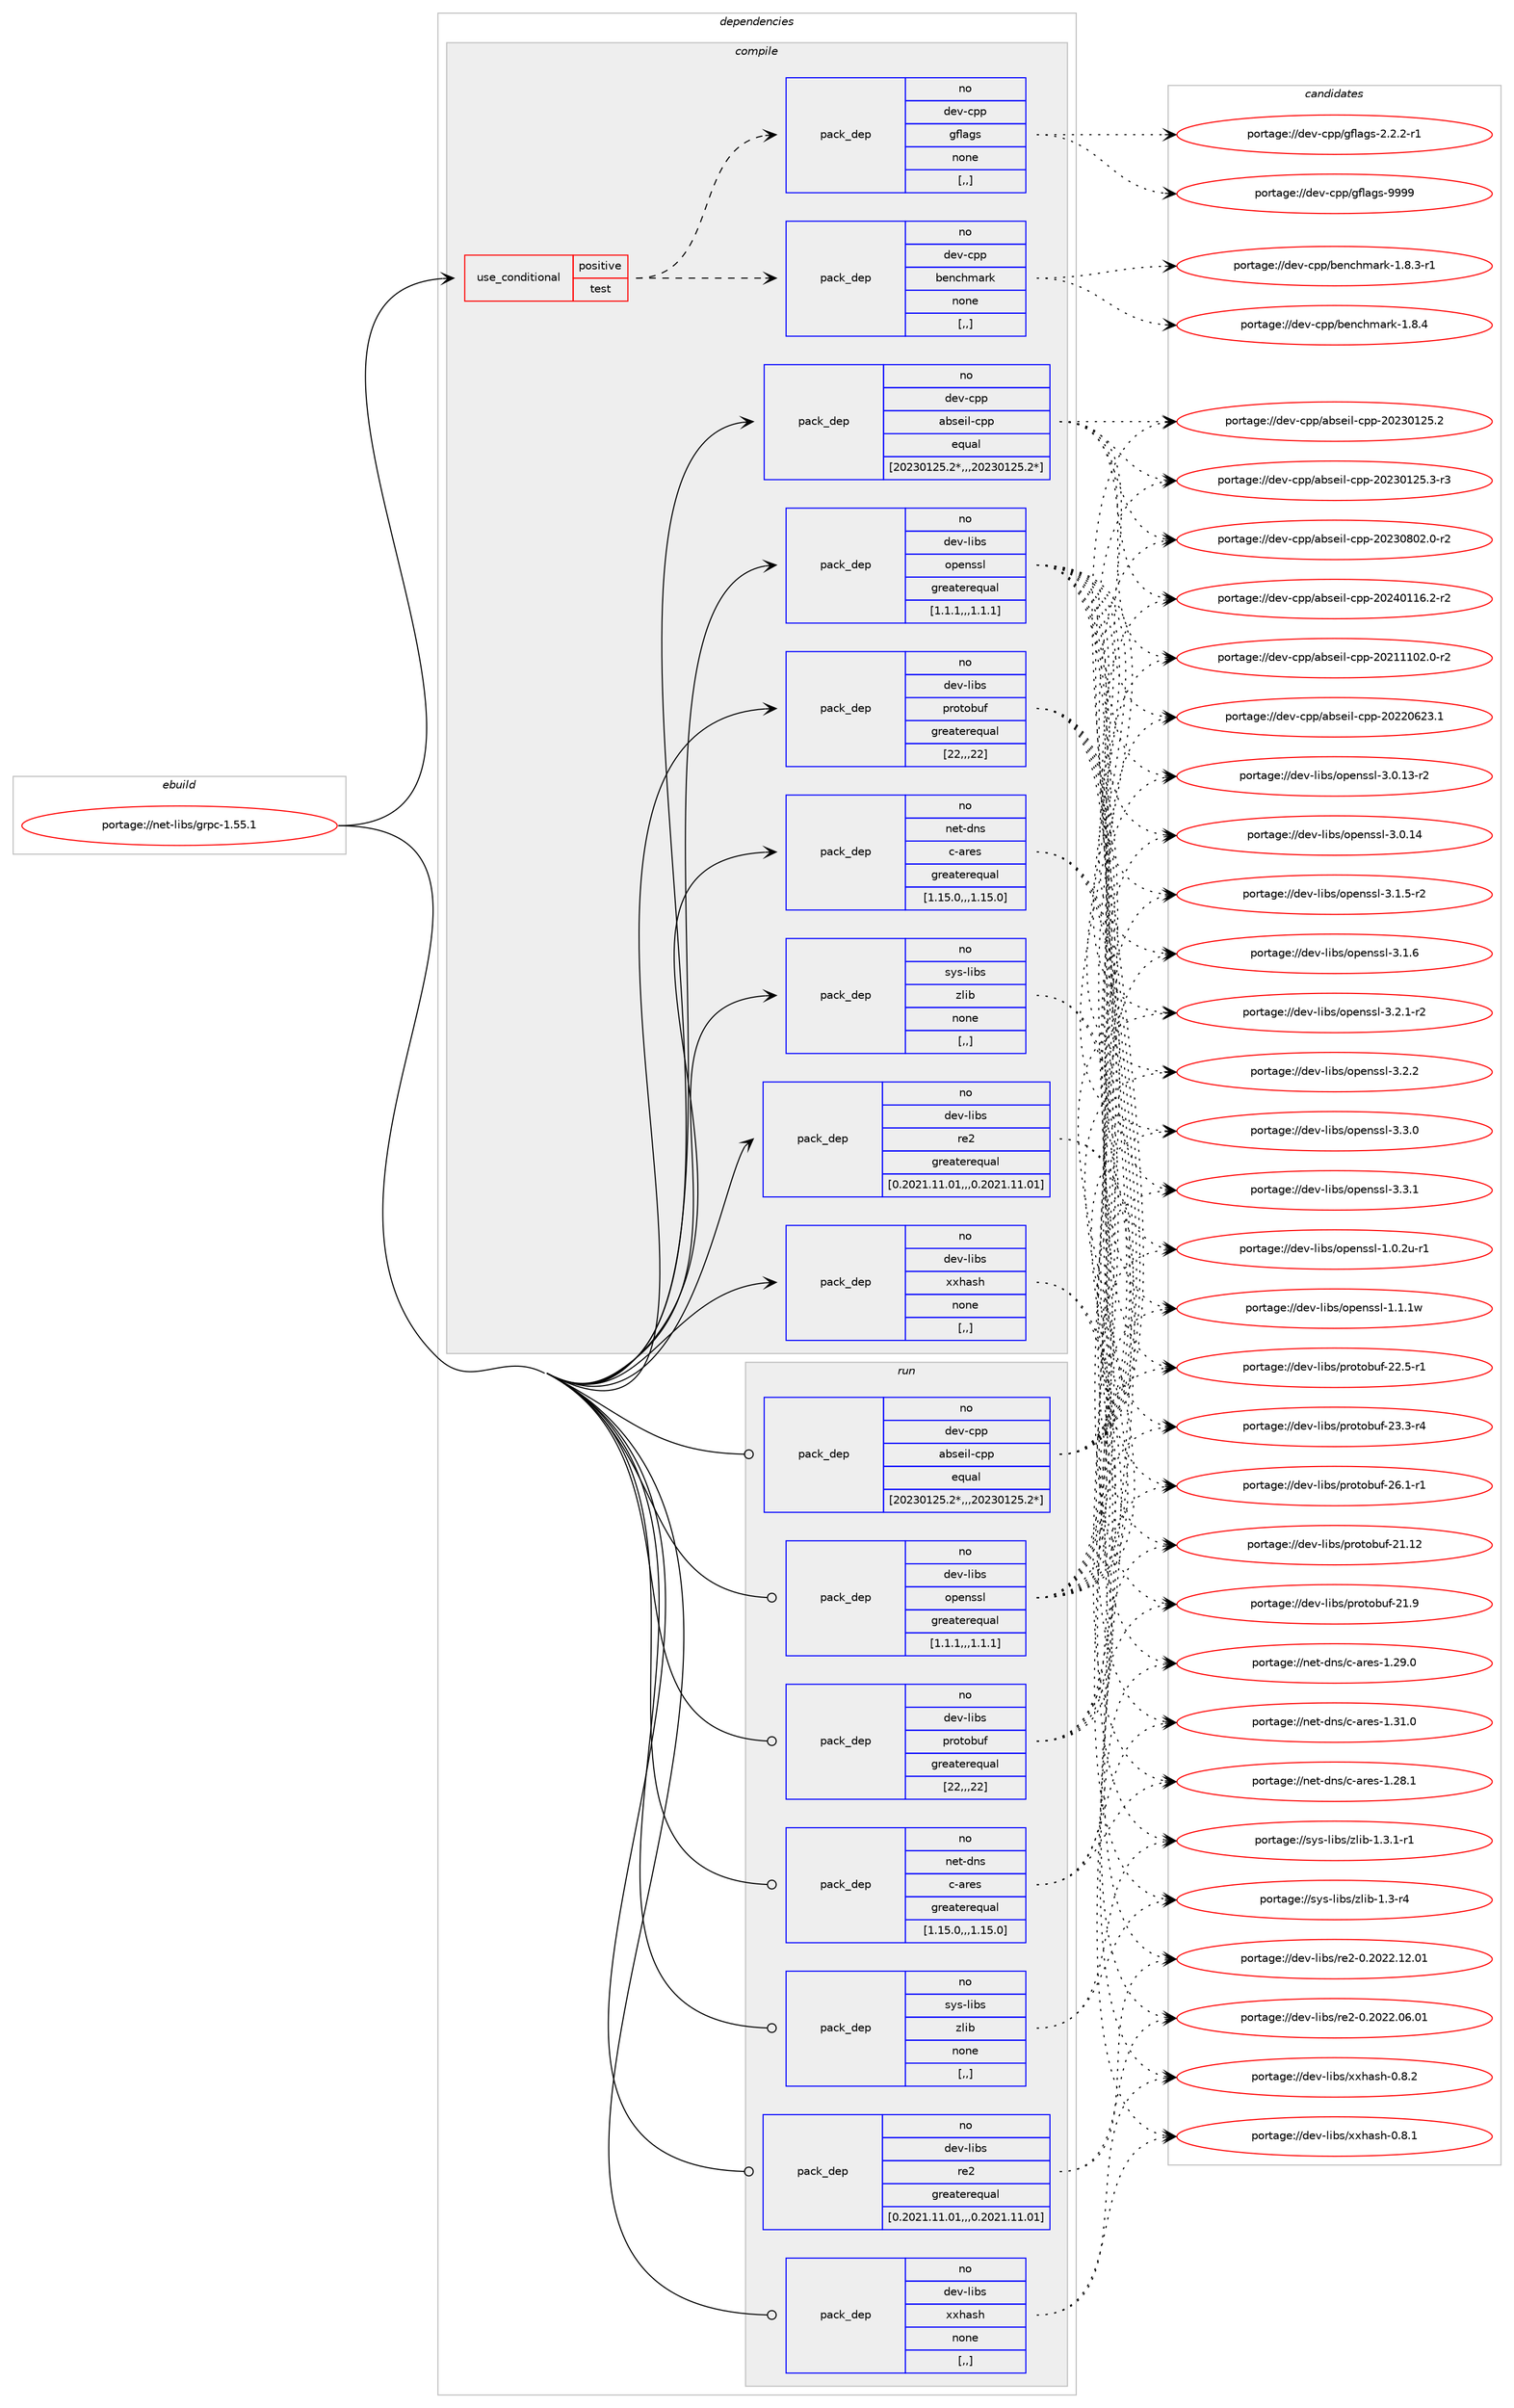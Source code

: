digraph prolog {

# *************
# Graph options
# *************

newrank=true;
concentrate=true;
compound=true;
graph [rankdir=LR,fontname=Helvetica,fontsize=10,ranksep=1.5];#, ranksep=2.5, nodesep=0.2];
edge  [arrowhead=vee];
node  [fontname=Helvetica,fontsize=10];

# **********
# The ebuild
# **********

subgraph cluster_leftcol {
color=gray;
rank=same;
label=<<i>ebuild</i>>;
id [label="portage://net-libs/grpc-1.55.1", color=red, width=4, href="../net-libs/grpc-1.55.1.svg"];
}

# ****************
# The dependencies
# ****************

subgraph cluster_midcol {
color=gray;
label=<<i>dependencies</i>>;
subgraph cluster_compile {
fillcolor="#eeeeee";
style=filled;
label=<<i>compile</i>>;
subgraph cond91017 {
dependency349795 [label=<<TABLE BORDER="0" CELLBORDER="1" CELLSPACING="0" CELLPADDING="4"><TR><TD ROWSPAN="3" CELLPADDING="10">use_conditional</TD></TR><TR><TD>positive</TD></TR><TR><TD>test</TD></TR></TABLE>>, shape=none, color=red];
subgraph pack256188 {
dependency349796 [label=<<TABLE BORDER="0" CELLBORDER="1" CELLSPACING="0" CELLPADDING="4" WIDTH="220"><TR><TD ROWSPAN="6" CELLPADDING="30">pack_dep</TD></TR><TR><TD WIDTH="110">no</TD></TR><TR><TD>dev-cpp</TD></TR><TR><TD>benchmark</TD></TR><TR><TD>none</TD></TR><TR><TD>[,,]</TD></TR></TABLE>>, shape=none, color=blue];
}
dependency349795:e -> dependency349796:w [weight=20,style="dashed",arrowhead="vee"];
subgraph pack256189 {
dependency349797 [label=<<TABLE BORDER="0" CELLBORDER="1" CELLSPACING="0" CELLPADDING="4" WIDTH="220"><TR><TD ROWSPAN="6" CELLPADDING="30">pack_dep</TD></TR><TR><TD WIDTH="110">no</TD></TR><TR><TD>dev-cpp</TD></TR><TR><TD>gflags</TD></TR><TR><TD>none</TD></TR><TR><TD>[,,]</TD></TR></TABLE>>, shape=none, color=blue];
}
dependency349795:e -> dependency349797:w [weight=20,style="dashed",arrowhead="vee"];
}
id:e -> dependency349795:w [weight=20,style="solid",arrowhead="vee"];
subgraph pack256190 {
dependency349798 [label=<<TABLE BORDER="0" CELLBORDER="1" CELLSPACING="0" CELLPADDING="4" WIDTH="220"><TR><TD ROWSPAN="6" CELLPADDING="30">pack_dep</TD></TR><TR><TD WIDTH="110">no</TD></TR><TR><TD>dev-cpp</TD></TR><TR><TD>abseil-cpp</TD></TR><TR><TD>equal</TD></TR><TR><TD>[20230125.2*,,,20230125.2*]</TD></TR></TABLE>>, shape=none, color=blue];
}
id:e -> dependency349798:w [weight=20,style="solid",arrowhead="vee"];
subgraph pack256191 {
dependency349799 [label=<<TABLE BORDER="0" CELLBORDER="1" CELLSPACING="0" CELLPADDING="4" WIDTH="220"><TR><TD ROWSPAN="6" CELLPADDING="30">pack_dep</TD></TR><TR><TD WIDTH="110">no</TD></TR><TR><TD>dev-libs</TD></TR><TR><TD>openssl</TD></TR><TR><TD>greaterequal</TD></TR><TR><TD>[1.1.1,,,1.1.1]</TD></TR></TABLE>>, shape=none, color=blue];
}
id:e -> dependency349799:w [weight=20,style="solid",arrowhead="vee"];
subgraph pack256192 {
dependency349800 [label=<<TABLE BORDER="0" CELLBORDER="1" CELLSPACING="0" CELLPADDING="4" WIDTH="220"><TR><TD ROWSPAN="6" CELLPADDING="30">pack_dep</TD></TR><TR><TD WIDTH="110">no</TD></TR><TR><TD>dev-libs</TD></TR><TR><TD>protobuf</TD></TR><TR><TD>greaterequal</TD></TR><TR><TD>[22,,,22]</TD></TR></TABLE>>, shape=none, color=blue];
}
id:e -> dependency349800:w [weight=20,style="solid",arrowhead="vee"];
subgraph pack256193 {
dependency349801 [label=<<TABLE BORDER="0" CELLBORDER="1" CELLSPACING="0" CELLPADDING="4" WIDTH="220"><TR><TD ROWSPAN="6" CELLPADDING="30">pack_dep</TD></TR><TR><TD WIDTH="110">no</TD></TR><TR><TD>dev-libs</TD></TR><TR><TD>re2</TD></TR><TR><TD>greaterequal</TD></TR><TR><TD>[0.2021.11.01,,,0.2021.11.01]</TD></TR></TABLE>>, shape=none, color=blue];
}
id:e -> dependency349801:w [weight=20,style="solid",arrowhead="vee"];
subgraph pack256194 {
dependency349802 [label=<<TABLE BORDER="0" CELLBORDER="1" CELLSPACING="0" CELLPADDING="4" WIDTH="220"><TR><TD ROWSPAN="6" CELLPADDING="30">pack_dep</TD></TR><TR><TD WIDTH="110">no</TD></TR><TR><TD>dev-libs</TD></TR><TR><TD>xxhash</TD></TR><TR><TD>none</TD></TR><TR><TD>[,,]</TD></TR></TABLE>>, shape=none, color=blue];
}
id:e -> dependency349802:w [weight=20,style="solid",arrowhead="vee"];
subgraph pack256195 {
dependency349803 [label=<<TABLE BORDER="0" CELLBORDER="1" CELLSPACING="0" CELLPADDING="4" WIDTH="220"><TR><TD ROWSPAN="6" CELLPADDING="30">pack_dep</TD></TR><TR><TD WIDTH="110">no</TD></TR><TR><TD>net-dns</TD></TR><TR><TD>c-ares</TD></TR><TR><TD>greaterequal</TD></TR><TR><TD>[1.15.0,,,1.15.0]</TD></TR></TABLE>>, shape=none, color=blue];
}
id:e -> dependency349803:w [weight=20,style="solid",arrowhead="vee"];
subgraph pack256196 {
dependency349804 [label=<<TABLE BORDER="0" CELLBORDER="1" CELLSPACING="0" CELLPADDING="4" WIDTH="220"><TR><TD ROWSPAN="6" CELLPADDING="30">pack_dep</TD></TR><TR><TD WIDTH="110">no</TD></TR><TR><TD>sys-libs</TD></TR><TR><TD>zlib</TD></TR><TR><TD>none</TD></TR><TR><TD>[,,]</TD></TR></TABLE>>, shape=none, color=blue];
}
id:e -> dependency349804:w [weight=20,style="solid",arrowhead="vee"];
}
subgraph cluster_compileandrun {
fillcolor="#eeeeee";
style=filled;
label=<<i>compile and run</i>>;
}
subgraph cluster_run {
fillcolor="#eeeeee";
style=filled;
label=<<i>run</i>>;
subgraph pack256197 {
dependency349805 [label=<<TABLE BORDER="0" CELLBORDER="1" CELLSPACING="0" CELLPADDING="4" WIDTH="220"><TR><TD ROWSPAN="6" CELLPADDING="30">pack_dep</TD></TR><TR><TD WIDTH="110">no</TD></TR><TR><TD>dev-cpp</TD></TR><TR><TD>abseil-cpp</TD></TR><TR><TD>equal</TD></TR><TR><TD>[20230125.2*,,,20230125.2*]</TD></TR></TABLE>>, shape=none, color=blue];
}
id:e -> dependency349805:w [weight=20,style="solid",arrowhead="odot"];
subgraph pack256198 {
dependency349806 [label=<<TABLE BORDER="0" CELLBORDER="1" CELLSPACING="0" CELLPADDING="4" WIDTH="220"><TR><TD ROWSPAN="6" CELLPADDING="30">pack_dep</TD></TR><TR><TD WIDTH="110">no</TD></TR><TR><TD>dev-libs</TD></TR><TR><TD>openssl</TD></TR><TR><TD>greaterequal</TD></TR><TR><TD>[1.1.1,,,1.1.1]</TD></TR></TABLE>>, shape=none, color=blue];
}
id:e -> dependency349806:w [weight=20,style="solid",arrowhead="odot"];
subgraph pack256199 {
dependency349807 [label=<<TABLE BORDER="0" CELLBORDER="1" CELLSPACING="0" CELLPADDING="4" WIDTH="220"><TR><TD ROWSPAN="6" CELLPADDING="30">pack_dep</TD></TR><TR><TD WIDTH="110">no</TD></TR><TR><TD>dev-libs</TD></TR><TR><TD>protobuf</TD></TR><TR><TD>greaterequal</TD></TR><TR><TD>[22,,,22]</TD></TR></TABLE>>, shape=none, color=blue];
}
id:e -> dependency349807:w [weight=20,style="solid",arrowhead="odot"];
subgraph pack256200 {
dependency349808 [label=<<TABLE BORDER="0" CELLBORDER="1" CELLSPACING="0" CELLPADDING="4" WIDTH="220"><TR><TD ROWSPAN="6" CELLPADDING="30">pack_dep</TD></TR><TR><TD WIDTH="110">no</TD></TR><TR><TD>dev-libs</TD></TR><TR><TD>re2</TD></TR><TR><TD>greaterequal</TD></TR><TR><TD>[0.2021.11.01,,,0.2021.11.01]</TD></TR></TABLE>>, shape=none, color=blue];
}
id:e -> dependency349808:w [weight=20,style="solid",arrowhead="odot"];
subgraph pack256201 {
dependency349809 [label=<<TABLE BORDER="0" CELLBORDER="1" CELLSPACING="0" CELLPADDING="4" WIDTH="220"><TR><TD ROWSPAN="6" CELLPADDING="30">pack_dep</TD></TR><TR><TD WIDTH="110">no</TD></TR><TR><TD>dev-libs</TD></TR><TR><TD>xxhash</TD></TR><TR><TD>none</TD></TR><TR><TD>[,,]</TD></TR></TABLE>>, shape=none, color=blue];
}
id:e -> dependency349809:w [weight=20,style="solid",arrowhead="odot"];
subgraph pack256202 {
dependency349810 [label=<<TABLE BORDER="0" CELLBORDER="1" CELLSPACING="0" CELLPADDING="4" WIDTH="220"><TR><TD ROWSPAN="6" CELLPADDING="30">pack_dep</TD></TR><TR><TD WIDTH="110">no</TD></TR><TR><TD>net-dns</TD></TR><TR><TD>c-ares</TD></TR><TR><TD>greaterequal</TD></TR><TR><TD>[1.15.0,,,1.15.0]</TD></TR></TABLE>>, shape=none, color=blue];
}
id:e -> dependency349810:w [weight=20,style="solid",arrowhead="odot"];
subgraph pack256203 {
dependency349811 [label=<<TABLE BORDER="0" CELLBORDER="1" CELLSPACING="0" CELLPADDING="4" WIDTH="220"><TR><TD ROWSPAN="6" CELLPADDING="30">pack_dep</TD></TR><TR><TD WIDTH="110">no</TD></TR><TR><TD>sys-libs</TD></TR><TR><TD>zlib</TD></TR><TR><TD>none</TD></TR><TR><TD>[,,]</TD></TR></TABLE>>, shape=none, color=blue];
}
id:e -> dependency349811:w [weight=20,style="solid",arrowhead="odot"];
}
}

# **************
# The candidates
# **************

subgraph cluster_choices {
rank=same;
color=gray;
label=<<i>candidates</i>>;

subgraph choice256188 {
color=black;
nodesep=1;
choice1001011184599112112479810111099104109971141074549465646514511449 [label="portage://dev-cpp/benchmark-1.8.3-r1", color=red, width=4,href="../dev-cpp/benchmark-1.8.3-r1.svg"];
choice100101118459911211247981011109910410997114107454946564652 [label="portage://dev-cpp/benchmark-1.8.4", color=red, width=4,href="../dev-cpp/benchmark-1.8.4.svg"];
dependency349796:e -> choice1001011184599112112479810111099104109971141074549465646514511449:w [style=dotted,weight="100"];
dependency349796:e -> choice100101118459911211247981011109910410997114107454946564652:w [style=dotted,weight="100"];
}
subgraph choice256189 {
color=black;
nodesep=1;
choice100101118459911211247103102108971031154550465046504511449 [label="portage://dev-cpp/gflags-2.2.2-r1", color=red, width=4,href="../dev-cpp/gflags-2.2.2-r1.svg"];
choice100101118459911211247103102108971031154557575757 [label="portage://dev-cpp/gflags-9999", color=red, width=4,href="../dev-cpp/gflags-9999.svg"];
dependency349797:e -> choice100101118459911211247103102108971031154550465046504511449:w [style=dotted,weight="100"];
dependency349797:e -> choice100101118459911211247103102108971031154557575757:w [style=dotted,weight="100"];
}
subgraph choice256190 {
color=black;
nodesep=1;
choice1001011184599112112479798115101105108459911211245504850494949485046484511450 [label="portage://dev-cpp/abseil-cpp-20211102.0-r2", color=red, width=4,href="../dev-cpp/abseil-cpp-20211102.0-r2.svg"];
choice100101118459911211247979811510110510845991121124550485050485450514649 [label="portage://dev-cpp/abseil-cpp-20220623.1", color=red, width=4,href="../dev-cpp/abseil-cpp-20220623.1.svg"];
choice100101118459911211247979811510110510845991121124550485051484950534650 [label="portage://dev-cpp/abseil-cpp-20230125.2", color=red, width=4,href="../dev-cpp/abseil-cpp-20230125.2.svg"];
choice1001011184599112112479798115101105108459911211245504850514849505346514511451 [label="portage://dev-cpp/abseil-cpp-20230125.3-r3", color=red, width=4,href="../dev-cpp/abseil-cpp-20230125.3-r3.svg"];
choice1001011184599112112479798115101105108459911211245504850514856485046484511450 [label="portage://dev-cpp/abseil-cpp-20230802.0-r2", color=red, width=4,href="../dev-cpp/abseil-cpp-20230802.0-r2.svg"];
choice1001011184599112112479798115101105108459911211245504850524849495446504511450 [label="portage://dev-cpp/abseil-cpp-20240116.2-r2", color=red, width=4,href="../dev-cpp/abseil-cpp-20240116.2-r2.svg"];
dependency349798:e -> choice1001011184599112112479798115101105108459911211245504850494949485046484511450:w [style=dotted,weight="100"];
dependency349798:e -> choice100101118459911211247979811510110510845991121124550485050485450514649:w [style=dotted,weight="100"];
dependency349798:e -> choice100101118459911211247979811510110510845991121124550485051484950534650:w [style=dotted,weight="100"];
dependency349798:e -> choice1001011184599112112479798115101105108459911211245504850514849505346514511451:w [style=dotted,weight="100"];
dependency349798:e -> choice1001011184599112112479798115101105108459911211245504850514856485046484511450:w [style=dotted,weight="100"];
dependency349798:e -> choice1001011184599112112479798115101105108459911211245504850524849495446504511450:w [style=dotted,weight="100"];
}
subgraph choice256191 {
color=black;
nodesep=1;
choice1001011184510810598115471111121011101151151084549464846501174511449 [label="portage://dev-libs/openssl-1.0.2u-r1", color=red, width=4,href="../dev-libs/openssl-1.0.2u-r1.svg"];
choice100101118451081059811547111112101110115115108454946494649119 [label="portage://dev-libs/openssl-1.1.1w", color=red, width=4,href="../dev-libs/openssl-1.1.1w.svg"];
choice100101118451081059811547111112101110115115108455146484649514511450 [label="portage://dev-libs/openssl-3.0.13-r2", color=red, width=4,href="../dev-libs/openssl-3.0.13-r2.svg"];
choice10010111845108105981154711111210111011511510845514648464952 [label="portage://dev-libs/openssl-3.0.14", color=red, width=4,href="../dev-libs/openssl-3.0.14.svg"];
choice1001011184510810598115471111121011101151151084551464946534511450 [label="portage://dev-libs/openssl-3.1.5-r2", color=red, width=4,href="../dev-libs/openssl-3.1.5-r2.svg"];
choice100101118451081059811547111112101110115115108455146494654 [label="portage://dev-libs/openssl-3.1.6", color=red, width=4,href="../dev-libs/openssl-3.1.6.svg"];
choice1001011184510810598115471111121011101151151084551465046494511450 [label="portage://dev-libs/openssl-3.2.1-r2", color=red, width=4,href="../dev-libs/openssl-3.2.1-r2.svg"];
choice100101118451081059811547111112101110115115108455146504650 [label="portage://dev-libs/openssl-3.2.2", color=red, width=4,href="../dev-libs/openssl-3.2.2.svg"];
choice100101118451081059811547111112101110115115108455146514648 [label="portage://dev-libs/openssl-3.3.0", color=red, width=4,href="../dev-libs/openssl-3.3.0.svg"];
choice100101118451081059811547111112101110115115108455146514649 [label="portage://dev-libs/openssl-3.3.1", color=red, width=4,href="../dev-libs/openssl-3.3.1.svg"];
dependency349799:e -> choice1001011184510810598115471111121011101151151084549464846501174511449:w [style=dotted,weight="100"];
dependency349799:e -> choice100101118451081059811547111112101110115115108454946494649119:w [style=dotted,weight="100"];
dependency349799:e -> choice100101118451081059811547111112101110115115108455146484649514511450:w [style=dotted,weight="100"];
dependency349799:e -> choice10010111845108105981154711111210111011511510845514648464952:w [style=dotted,weight="100"];
dependency349799:e -> choice1001011184510810598115471111121011101151151084551464946534511450:w [style=dotted,weight="100"];
dependency349799:e -> choice100101118451081059811547111112101110115115108455146494654:w [style=dotted,weight="100"];
dependency349799:e -> choice1001011184510810598115471111121011101151151084551465046494511450:w [style=dotted,weight="100"];
dependency349799:e -> choice100101118451081059811547111112101110115115108455146504650:w [style=dotted,weight="100"];
dependency349799:e -> choice100101118451081059811547111112101110115115108455146514648:w [style=dotted,weight="100"];
dependency349799:e -> choice100101118451081059811547111112101110115115108455146514649:w [style=dotted,weight="100"];
}
subgraph choice256192 {
color=black;
nodesep=1;
choice10010111845108105981154711211411111611198117102455049464950 [label="portage://dev-libs/protobuf-21.12", color=red, width=4,href="../dev-libs/protobuf-21.12.svg"];
choice100101118451081059811547112114111116111981171024550494657 [label="portage://dev-libs/protobuf-21.9", color=red, width=4,href="../dev-libs/protobuf-21.9.svg"];
choice1001011184510810598115471121141111161119811710245505046534511449 [label="portage://dev-libs/protobuf-22.5-r1", color=red, width=4,href="../dev-libs/protobuf-22.5-r1.svg"];
choice1001011184510810598115471121141111161119811710245505146514511452 [label="portage://dev-libs/protobuf-23.3-r4", color=red, width=4,href="../dev-libs/protobuf-23.3-r4.svg"];
choice1001011184510810598115471121141111161119811710245505446494511449 [label="portage://dev-libs/protobuf-26.1-r1", color=red, width=4,href="../dev-libs/protobuf-26.1-r1.svg"];
dependency349800:e -> choice10010111845108105981154711211411111611198117102455049464950:w [style=dotted,weight="100"];
dependency349800:e -> choice100101118451081059811547112114111116111981171024550494657:w [style=dotted,weight="100"];
dependency349800:e -> choice1001011184510810598115471121141111161119811710245505046534511449:w [style=dotted,weight="100"];
dependency349800:e -> choice1001011184510810598115471121141111161119811710245505146514511452:w [style=dotted,weight="100"];
dependency349800:e -> choice1001011184510810598115471121141111161119811710245505446494511449:w [style=dotted,weight="100"];
}
subgraph choice256193 {
color=black;
nodesep=1;
choice1001011184510810598115471141015045484650485050464854464849 [label="portage://dev-libs/re2-0.2022.06.01", color=red, width=4,href="../dev-libs/re2-0.2022.06.01.svg"];
choice1001011184510810598115471141015045484650485050464950464849 [label="portage://dev-libs/re2-0.2022.12.01", color=red, width=4,href="../dev-libs/re2-0.2022.12.01.svg"];
dependency349801:e -> choice1001011184510810598115471141015045484650485050464854464849:w [style=dotted,weight="100"];
dependency349801:e -> choice1001011184510810598115471141015045484650485050464950464849:w [style=dotted,weight="100"];
}
subgraph choice256194 {
color=black;
nodesep=1;
choice10010111845108105981154712012010497115104454846564649 [label="portage://dev-libs/xxhash-0.8.1", color=red, width=4,href="../dev-libs/xxhash-0.8.1.svg"];
choice10010111845108105981154712012010497115104454846564650 [label="portage://dev-libs/xxhash-0.8.2", color=red, width=4,href="../dev-libs/xxhash-0.8.2.svg"];
dependency349802:e -> choice10010111845108105981154712012010497115104454846564649:w [style=dotted,weight="100"];
dependency349802:e -> choice10010111845108105981154712012010497115104454846564650:w [style=dotted,weight="100"];
}
subgraph choice256195 {
color=black;
nodesep=1;
choice110101116451001101154799459711410111545494650564649 [label="portage://net-dns/c-ares-1.28.1", color=red, width=4,href="../net-dns/c-ares-1.28.1.svg"];
choice110101116451001101154799459711410111545494650574648 [label="portage://net-dns/c-ares-1.29.0", color=red, width=4,href="../net-dns/c-ares-1.29.0.svg"];
choice110101116451001101154799459711410111545494651494648 [label="portage://net-dns/c-ares-1.31.0", color=red, width=4,href="../net-dns/c-ares-1.31.0.svg"];
dependency349803:e -> choice110101116451001101154799459711410111545494650564649:w [style=dotted,weight="100"];
dependency349803:e -> choice110101116451001101154799459711410111545494650574648:w [style=dotted,weight="100"];
dependency349803:e -> choice110101116451001101154799459711410111545494651494648:w [style=dotted,weight="100"];
}
subgraph choice256196 {
color=black;
nodesep=1;
choice11512111545108105981154712210810598454946514511452 [label="portage://sys-libs/zlib-1.3-r4", color=red, width=4,href="../sys-libs/zlib-1.3-r4.svg"];
choice115121115451081059811547122108105984549465146494511449 [label="portage://sys-libs/zlib-1.3.1-r1", color=red, width=4,href="../sys-libs/zlib-1.3.1-r1.svg"];
dependency349804:e -> choice11512111545108105981154712210810598454946514511452:w [style=dotted,weight="100"];
dependency349804:e -> choice115121115451081059811547122108105984549465146494511449:w [style=dotted,weight="100"];
}
subgraph choice256197 {
color=black;
nodesep=1;
choice1001011184599112112479798115101105108459911211245504850494949485046484511450 [label="portage://dev-cpp/abseil-cpp-20211102.0-r2", color=red, width=4,href="../dev-cpp/abseil-cpp-20211102.0-r2.svg"];
choice100101118459911211247979811510110510845991121124550485050485450514649 [label="portage://dev-cpp/abseil-cpp-20220623.1", color=red, width=4,href="../dev-cpp/abseil-cpp-20220623.1.svg"];
choice100101118459911211247979811510110510845991121124550485051484950534650 [label="portage://dev-cpp/abseil-cpp-20230125.2", color=red, width=4,href="../dev-cpp/abseil-cpp-20230125.2.svg"];
choice1001011184599112112479798115101105108459911211245504850514849505346514511451 [label="portage://dev-cpp/abseil-cpp-20230125.3-r3", color=red, width=4,href="../dev-cpp/abseil-cpp-20230125.3-r3.svg"];
choice1001011184599112112479798115101105108459911211245504850514856485046484511450 [label="portage://dev-cpp/abseil-cpp-20230802.0-r2", color=red, width=4,href="../dev-cpp/abseil-cpp-20230802.0-r2.svg"];
choice1001011184599112112479798115101105108459911211245504850524849495446504511450 [label="portage://dev-cpp/abseil-cpp-20240116.2-r2", color=red, width=4,href="../dev-cpp/abseil-cpp-20240116.2-r2.svg"];
dependency349805:e -> choice1001011184599112112479798115101105108459911211245504850494949485046484511450:w [style=dotted,weight="100"];
dependency349805:e -> choice100101118459911211247979811510110510845991121124550485050485450514649:w [style=dotted,weight="100"];
dependency349805:e -> choice100101118459911211247979811510110510845991121124550485051484950534650:w [style=dotted,weight="100"];
dependency349805:e -> choice1001011184599112112479798115101105108459911211245504850514849505346514511451:w [style=dotted,weight="100"];
dependency349805:e -> choice1001011184599112112479798115101105108459911211245504850514856485046484511450:w [style=dotted,weight="100"];
dependency349805:e -> choice1001011184599112112479798115101105108459911211245504850524849495446504511450:w [style=dotted,weight="100"];
}
subgraph choice256198 {
color=black;
nodesep=1;
choice1001011184510810598115471111121011101151151084549464846501174511449 [label="portage://dev-libs/openssl-1.0.2u-r1", color=red, width=4,href="../dev-libs/openssl-1.0.2u-r1.svg"];
choice100101118451081059811547111112101110115115108454946494649119 [label="portage://dev-libs/openssl-1.1.1w", color=red, width=4,href="../dev-libs/openssl-1.1.1w.svg"];
choice100101118451081059811547111112101110115115108455146484649514511450 [label="portage://dev-libs/openssl-3.0.13-r2", color=red, width=4,href="../dev-libs/openssl-3.0.13-r2.svg"];
choice10010111845108105981154711111210111011511510845514648464952 [label="portage://dev-libs/openssl-3.0.14", color=red, width=4,href="../dev-libs/openssl-3.0.14.svg"];
choice1001011184510810598115471111121011101151151084551464946534511450 [label="portage://dev-libs/openssl-3.1.5-r2", color=red, width=4,href="../dev-libs/openssl-3.1.5-r2.svg"];
choice100101118451081059811547111112101110115115108455146494654 [label="portage://dev-libs/openssl-3.1.6", color=red, width=4,href="../dev-libs/openssl-3.1.6.svg"];
choice1001011184510810598115471111121011101151151084551465046494511450 [label="portage://dev-libs/openssl-3.2.1-r2", color=red, width=4,href="../dev-libs/openssl-3.2.1-r2.svg"];
choice100101118451081059811547111112101110115115108455146504650 [label="portage://dev-libs/openssl-3.2.2", color=red, width=4,href="../dev-libs/openssl-3.2.2.svg"];
choice100101118451081059811547111112101110115115108455146514648 [label="portage://dev-libs/openssl-3.3.0", color=red, width=4,href="../dev-libs/openssl-3.3.0.svg"];
choice100101118451081059811547111112101110115115108455146514649 [label="portage://dev-libs/openssl-3.3.1", color=red, width=4,href="../dev-libs/openssl-3.3.1.svg"];
dependency349806:e -> choice1001011184510810598115471111121011101151151084549464846501174511449:w [style=dotted,weight="100"];
dependency349806:e -> choice100101118451081059811547111112101110115115108454946494649119:w [style=dotted,weight="100"];
dependency349806:e -> choice100101118451081059811547111112101110115115108455146484649514511450:w [style=dotted,weight="100"];
dependency349806:e -> choice10010111845108105981154711111210111011511510845514648464952:w [style=dotted,weight="100"];
dependency349806:e -> choice1001011184510810598115471111121011101151151084551464946534511450:w [style=dotted,weight="100"];
dependency349806:e -> choice100101118451081059811547111112101110115115108455146494654:w [style=dotted,weight="100"];
dependency349806:e -> choice1001011184510810598115471111121011101151151084551465046494511450:w [style=dotted,weight="100"];
dependency349806:e -> choice100101118451081059811547111112101110115115108455146504650:w [style=dotted,weight="100"];
dependency349806:e -> choice100101118451081059811547111112101110115115108455146514648:w [style=dotted,weight="100"];
dependency349806:e -> choice100101118451081059811547111112101110115115108455146514649:w [style=dotted,weight="100"];
}
subgraph choice256199 {
color=black;
nodesep=1;
choice10010111845108105981154711211411111611198117102455049464950 [label="portage://dev-libs/protobuf-21.12", color=red, width=4,href="../dev-libs/protobuf-21.12.svg"];
choice100101118451081059811547112114111116111981171024550494657 [label="portage://dev-libs/protobuf-21.9", color=red, width=4,href="../dev-libs/protobuf-21.9.svg"];
choice1001011184510810598115471121141111161119811710245505046534511449 [label="portage://dev-libs/protobuf-22.5-r1", color=red, width=4,href="../dev-libs/protobuf-22.5-r1.svg"];
choice1001011184510810598115471121141111161119811710245505146514511452 [label="portage://dev-libs/protobuf-23.3-r4", color=red, width=4,href="../dev-libs/protobuf-23.3-r4.svg"];
choice1001011184510810598115471121141111161119811710245505446494511449 [label="portage://dev-libs/protobuf-26.1-r1", color=red, width=4,href="../dev-libs/protobuf-26.1-r1.svg"];
dependency349807:e -> choice10010111845108105981154711211411111611198117102455049464950:w [style=dotted,weight="100"];
dependency349807:e -> choice100101118451081059811547112114111116111981171024550494657:w [style=dotted,weight="100"];
dependency349807:e -> choice1001011184510810598115471121141111161119811710245505046534511449:w [style=dotted,weight="100"];
dependency349807:e -> choice1001011184510810598115471121141111161119811710245505146514511452:w [style=dotted,weight="100"];
dependency349807:e -> choice1001011184510810598115471121141111161119811710245505446494511449:w [style=dotted,weight="100"];
}
subgraph choice256200 {
color=black;
nodesep=1;
choice1001011184510810598115471141015045484650485050464854464849 [label="portage://dev-libs/re2-0.2022.06.01", color=red, width=4,href="../dev-libs/re2-0.2022.06.01.svg"];
choice1001011184510810598115471141015045484650485050464950464849 [label="portage://dev-libs/re2-0.2022.12.01", color=red, width=4,href="../dev-libs/re2-0.2022.12.01.svg"];
dependency349808:e -> choice1001011184510810598115471141015045484650485050464854464849:w [style=dotted,weight="100"];
dependency349808:e -> choice1001011184510810598115471141015045484650485050464950464849:w [style=dotted,weight="100"];
}
subgraph choice256201 {
color=black;
nodesep=1;
choice10010111845108105981154712012010497115104454846564649 [label="portage://dev-libs/xxhash-0.8.1", color=red, width=4,href="../dev-libs/xxhash-0.8.1.svg"];
choice10010111845108105981154712012010497115104454846564650 [label="portage://dev-libs/xxhash-0.8.2", color=red, width=4,href="../dev-libs/xxhash-0.8.2.svg"];
dependency349809:e -> choice10010111845108105981154712012010497115104454846564649:w [style=dotted,weight="100"];
dependency349809:e -> choice10010111845108105981154712012010497115104454846564650:w [style=dotted,weight="100"];
}
subgraph choice256202 {
color=black;
nodesep=1;
choice110101116451001101154799459711410111545494650564649 [label="portage://net-dns/c-ares-1.28.1", color=red, width=4,href="../net-dns/c-ares-1.28.1.svg"];
choice110101116451001101154799459711410111545494650574648 [label="portage://net-dns/c-ares-1.29.0", color=red, width=4,href="../net-dns/c-ares-1.29.0.svg"];
choice110101116451001101154799459711410111545494651494648 [label="portage://net-dns/c-ares-1.31.0", color=red, width=4,href="../net-dns/c-ares-1.31.0.svg"];
dependency349810:e -> choice110101116451001101154799459711410111545494650564649:w [style=dotted,weight="100"];
dependency349810:e -> choice110101116451001101154799459711410111545494650574648:w [style=dotted,weight="100"];
dependency349810:e -> choice110101116451001101154799459711410111545494651494648:w [style=dotted,weight="100"];
}
subgraph choice256203 {
color=black;
nodesep=1;
choice11512111545108105981154712210810598454946514511452 [label="portage://sys-libs/zlib-1.3-r4", color=red, width=4,href="../sys-libs/zlib-1.3-r4.svg"];
choice115121115451081059811547122108105984549465146494511449 [label="portage://sys-libs/zlib-1.3.1-r1", color=red, width=4,href="../sys-libs/zlib-1.3.1-r1.svg"];
dependency349811:e -> choice11512111545108105981154712210810598454946514511452:w [style=dotted,weight="100"];
dependency349811:e -> choice115121115451081059811547122108105984549465146494511449:w [style=dotted,weight="100"];
}
}

}
